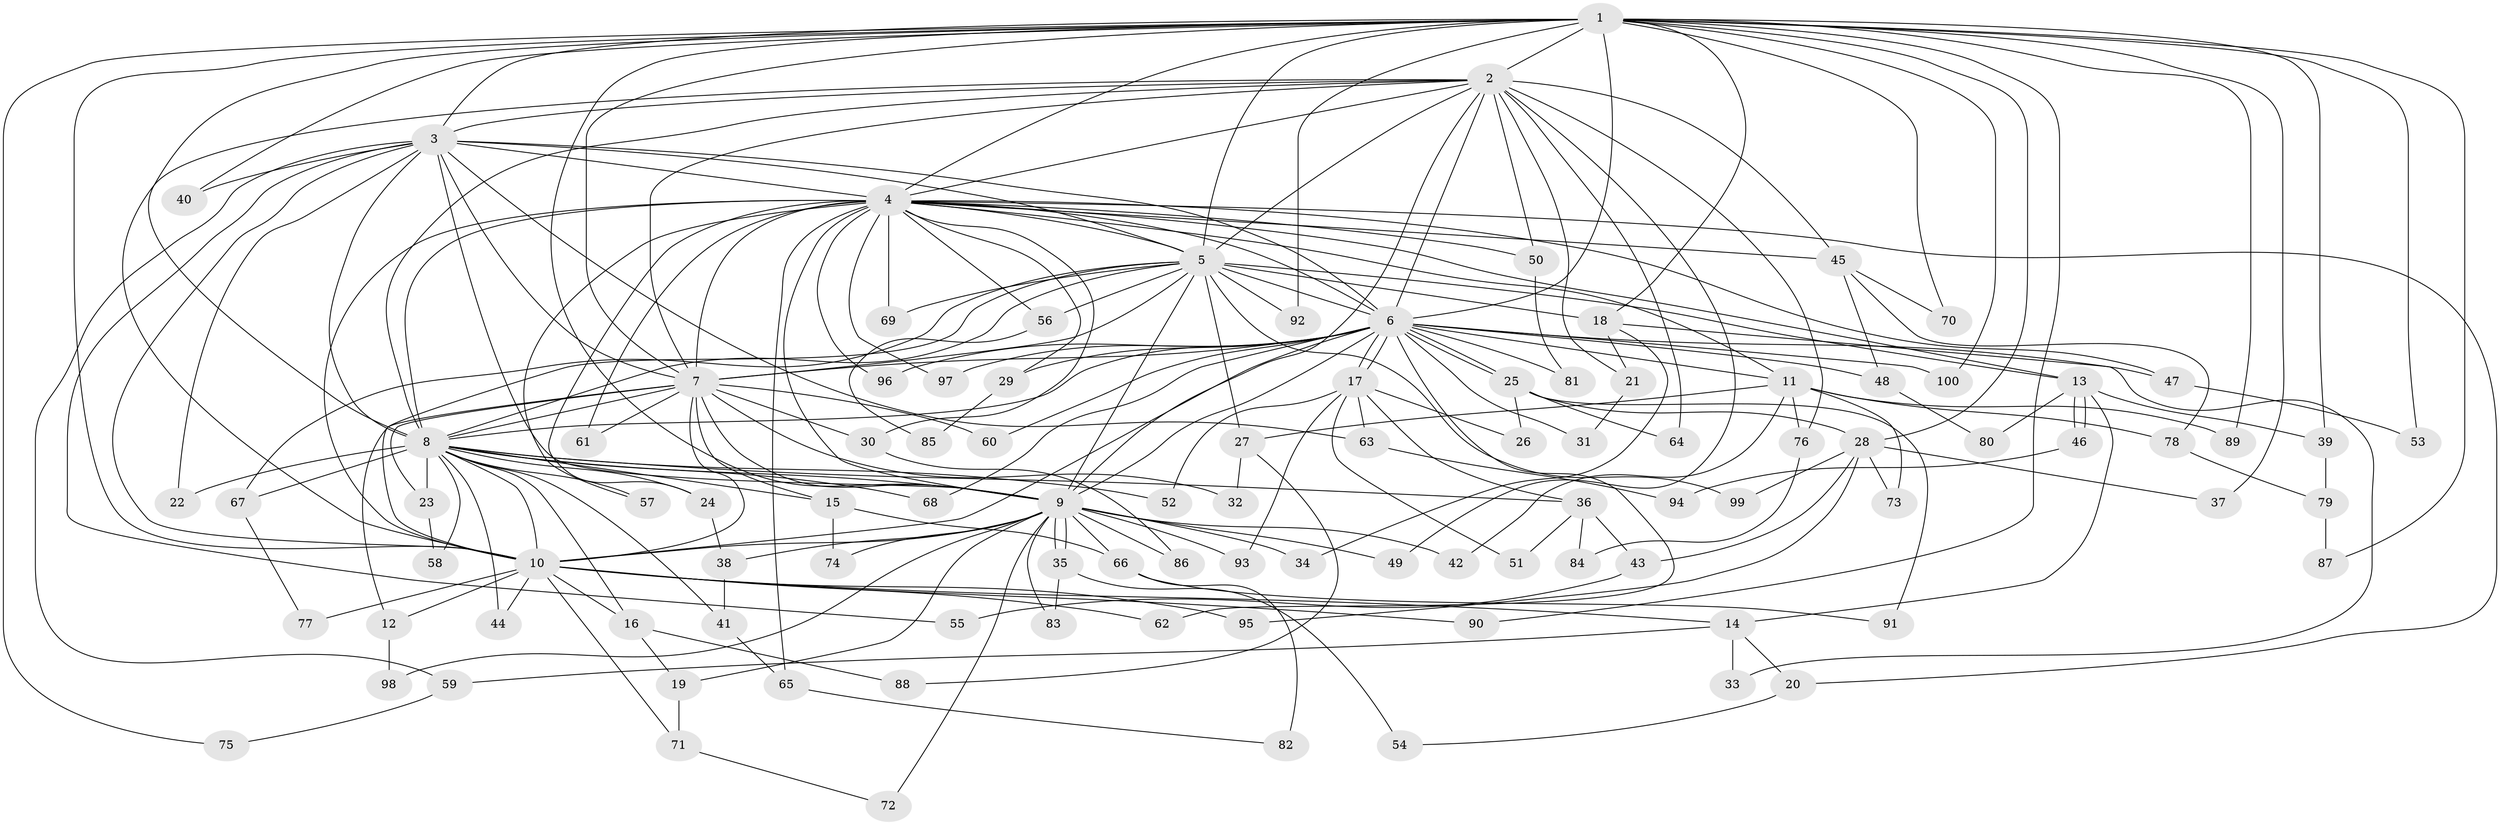 // Generated by graph-tools (version 1.1) at 2025/11/02/21/25 10:11:07]
// undirected, 100 vertices, 225 edges
graph export_dot {
graph [start="1"]
  node [color=gray90,style=filled];
  1;
  2;
  3;
  4;
  5;
  6;
  7;
  8;
  9;
  10;
  11;
  12;
  13;
  14;
  15;
  16;
  17;
  18;
  19;
  20;
  21;
  22;
  23;
  24;
  25;
  26;
  27;
  28;
  29;
  30;
  31;
  32;
  33;
  34;
  35;
  36;
  37;
  38;
  39;
  40;
  41;
  42;
  43;
  44;
  45;
  46;
  47;
  48;
  49;
  50;
  51;
  52;
  53;
  54;
  55;
  56;
  57;
  58;
  59;
  60;
  61;
  62;
  63;
  64;
  65;
  66;
  67;
  68;
  69;
  70;
  71;
  72;
  73;
  74;
  75;
  76;
  77;
  78;
  79;
  80;
  81;
  82;
  83;
  84;
  85;
  86;
  87;
  88;
  89;
  90;
  91;
  92;
  93;
  94;
  95;
  96;
  97;
  98;
  99;
  100;
  1 -- 2;
  1 -- 3;
  1 -- 4;
  1 -- 5;
  1 -- 6;
  1 -- 7;
  1 -- 8;
  1 -- 9;
  1 -- 10;
  1 -- 18;
  1 -- 28;
  1 -- 37;
  1 -- 39;
  1 -- 40;
  1 -- 53;
  1 -- 70;
  1 -- 75;
  1 -- 87;
  1 -- 89;
  1 -- 90;
  1 -- 92;
  1 -- 100;
  2 -- 3;
  2 -- 4;
  2 -- 5;
  2 -- 6;
  2 -- 7;
  2 -- 8;
  2 -- 9;
  2 -- 10;
  2 -- 21;
  2 -- 45;
  2 -- 49;
  2 -- 50;
  2 -- 64;
  2 -- 76;
  3 -- 4;
  3 -- 5;
  3 -- 6;
  3 -- 7;
  3 -- 8;
  3 -- 9;
  3 -- 10;
  3 -- 22;
  3 -- 40;
  3 -- 55;
  3 -- 59;
  3 -- 63;
  4 -- 5;
  4 -- 6;
  4 -- 7;
  4 -- 8;
  4 -- 9;
  4 -- 10;
  4 -- 11;
  4 -- 13;
  4 -- 20;
  4 -- 24;
  4 -- 29;
  4 -- 30;
  4 -- 45;
  4 -- 47;
  4 -- 50;
  4 -- 56;
  4 -- 57;
  4 -- 61;
  4 -- 65;
  4 -- 69;
  4 -- 96;
  4 -- 97;
  5 -- 6;
  5 -- 7;
  5 -- 8;
  5 -- 9;
  5 -- 10;
  5 -- 13;
  5 -- 18;
  5 -- 27;
  5 -- 56;
  5 -- 67;
  5 -- 69;
  5 -- 92;
  5 -- 99;
  6 -- 7;
  6 -- 8;
  6 -- 9;
  6 -- 10;
  6 -- 11;
  6 -- 17;
  6 -- 17;
  6 -- 25;
  6 -- 25;
  6 -- 29;
  6 -- 31;
  6 -- 47;
  6 -- 48;
  6 -- 60;
  6 -- 62;
  6 -- 68;
  6 -- 81;
  6 -- 96;
  6 -- 97;
  6 -- 100;
  7 -- 8;
  7 -- 9;
  7 -- 10;
  7 -- 12;
  7 -- 15;
  7 -- 23;
  7 -- 30;
  7 -- 32;
  7 -- 60;
  7 -- 61;
  8 -- 9;
  8 -- 10;
  8 -- 15;
  8 -- 16;
  8 -- 22;
  8 -- 23;
  8 -- 24;
  8 -- 36;
  8 -- 41;
  8 -- 44;
  8 -- 52;
  8 -- 57;
  8 -- 58;
  8 -- 67;
  8 -- 68;
  9 -- 10;
  9 -- 19;
  9 -- 34;
  9 -- 35;
  9 -- 35;
  9 -- 38;
  9 -- 42;
  9 -- 49;
  9 -- 66;
  9 -- 72;
  9 -- 74;
  9 -- 83;
  9 -- 86;
  9 -- 93;
  9 -- 98;
  10 -- 12;
  10 -- 14;
  10 -- 16;
  10 -- 44;
  10 -- 62;
  10 -- 71;
  10 -- 77;
  10 -- 90;
  10 -- 95;
  11 -- 27;
  11 -- 42;
  11 -- 73;
  11 -- 76;
  11 -- 78;
  11 -- 89;
  12 -- 98;
  13 -- 14;
  13 -- 39;
  13 -- 46;
  13 -- 46;
  13 -- 80;
  14 -- 20;
  14 -- 33;
  14 -- 59;
  15 -- 66;
  15 -- 74;
  16 -- 19;
  16 -- 88;
  17 -- 26;
  17 -- 36;
  17 -- 51;
  17 -- 52;
  17 -- 63;
  17 -- 93;
  18 -- 21;
  18 -- 33;
  18 -- 34;
  19 -- 71;
  20 -- 54;
  21 -- 31;
  23 -- 58;
  24 -- 38;
  25 -- 26;
  25 -- 28;
  25 -- 64;
  25 -- 91;
  27 -- 32;
  27 -- 88;
  28 -- 37;
  28 -- 43;
  28 -- 73;
  28 -- 95;
  28 -- 99;
  29 -- 85;
  30 -- 86;
  35 -- 54;
  35 -- 83;
  36 -- 43;
  36 -- 51;
  36 -- 84;
  38 -- 41;
  39 -- 79;
  41 -- 65;
  43 -- 55;
  45 -- 48;
  45 -- 70;
  45 -- 78;
  46 -- 94;
  47 -- 53;
  48 -- 80;
  50 -- 81;
  56 -- 85;
  59 -- 75;
  63 -- 94;
  65 -- 82;
  66 -- 82;
  66 -- 91;
  67 -- 77;
  71 -- 72;
  76 -- 84;
  78 -- 79;
  79 -- 87;
}
